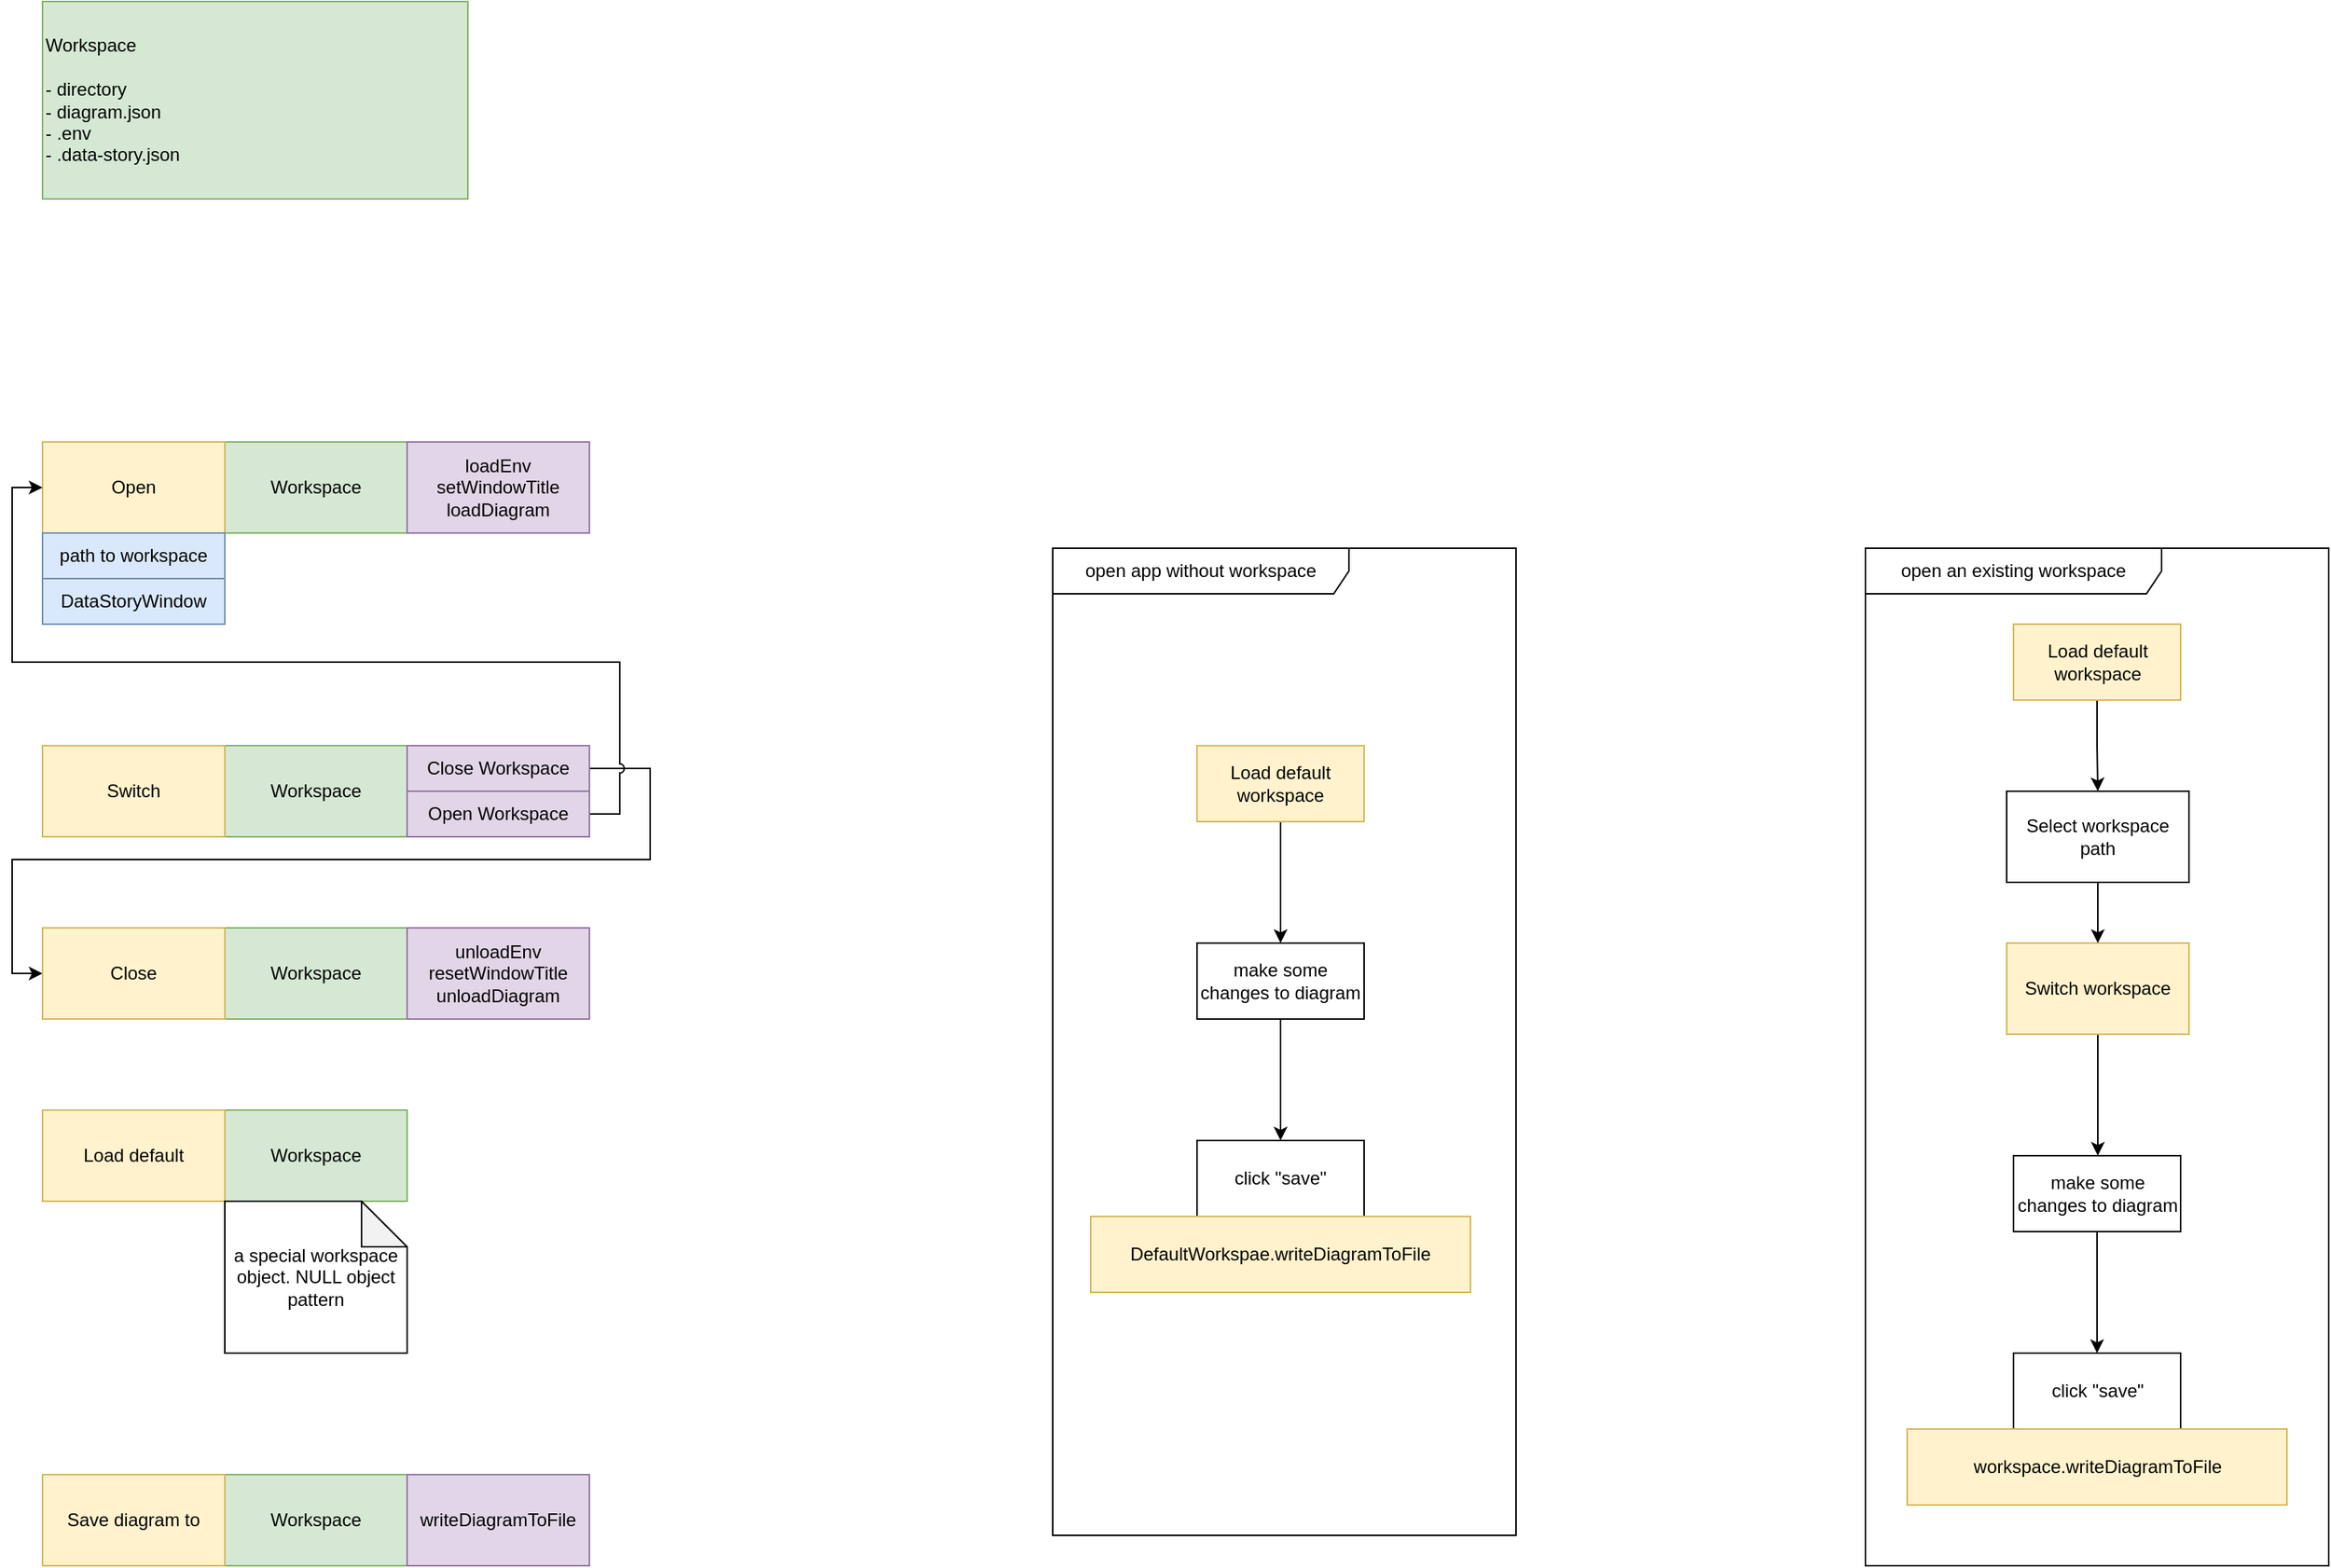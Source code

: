 <mxfile version="24.0.7" type="github" pages="2">
  <diagram name="workspace" id="g_nydXo4ztZp-hx2b2BG">
    <mxGraphModel dx="1630" dy="1995" grid="1" gridSize="10" guides="1" tooltips="1" connect="1" arrows="1" fold="1" page="1" pageScale="1" pageWidth="850" pageHeight="1100" math="0" shadow="0">
      <root>
        <mxCell id="0" />
        <mxCell id="1" parent="0" />
        <mxCell id="Cz59rWMl22EjLUC5MazV-1" value="Workspace&lt;div&gt;&lt;br&gt;&lt;/div&gt;&lt;div&gt;- directory&lt;/div&gt;&lt;div&gt;- diagram.json&lt;/div&gt;&lt;div&gt;- .env&lt;/div&gt;&lt;div&gt;- .data-story.json&lt;/div&gt;" style="rounded=0;whiteSpace=wrap;html=1;fillColor=#d5e8d4;strokeColor=#82b366;align=left;" vertex="1" parent="1">
          <mxGeometry x="40" y="-170" width="280" height="130" as="geometry" />
        </mxCell>
        <mxCell id="Cz59rWMl22EjLUC5MazV-2" value="Workspace" style="rounded=0;whiteSpace=wrap;html=1;fillColor=#d5e8d4;strokeColor=#82b366;" vertex="1" parent="1">
          <mxGeometry x="160" y="120" width="120" height="60" as="geometry" />
        </mxCell>
        <mxCell id="Cz59rWMl22EjLUC5MazV-3" value="Open" style="rounded=0;whiteSpace=wrap;html=1;fillColor=#fff2cc;strokeColor=#d6b656;" vertex="1" parent="1">
          <mxGeometry x="40" y="120" width="120" height="60" as="geometry" />
        </mxCell>
        <mxCell id="Cz59rWMl22EjLUC5MazV-4" value="loadEnv&lt;div&gt;setWindowTitle&lt;/div&gt;&lt;div&gt;loadDiagram&lt;/div&gt;" style="rounded=0;whiteSpace=wrap;html=1;fillColor=#e1d5e7;strokeColor=#9673a6;" vertex="1" parent="1">
          <mxGeometry x="280" y="120" width="120" height="60" as="geometry" />
        </mxCell>
        <mxCell id="Cz59rWMl22EjLUC5MazV-5" value="Workspace" style="rounded=0;whiteSpace=wrap;html=1;fillColor=#d5e8d4;strokeColor=#82b366;" vertex="1" parent="1">
          <mxGeometry x="160" y="320" width="120" height="60" as="geometry" />
        </mxCell>
        <mxCell id="Cz59rWMl22EjLUC5MazV-7" value="Switch" style="rounded=0;whiteSpace=wrap;html=1;fillColor=#fff2cc;strokeColor=#d6b656;" vertex="1" parent="1">
          <mxGeometry x="40" y="320" width="120" height="60" as="geometry" />
        </mxCell>
        <mxCell id="Cz59rWMl22EjLUC5MazV-14" style="edgeStyle=orthogonalEdgeStyle;rounded=0;orthogonalLoop=1;jettySize=auto;html=1;exitX=1;exitY=0.5;exitDx=0;exitDy=0;entryX=0;entryY=0.5;entryDx=0;entryDy=0;jumpStyle=sharp;" edge="1" parent="1" source="Cz59rWMl22EjLUC5MazV-8" target="Cz59rWMl22EjLUC5MazV-12">
          <mxGeometry relative="1" as="geometry">
            <Array as="points">
              <mxPoint x="440" y="335" />
              <mxPoint x="440" y="395" />
              <mxPoint x="20" y="395" />
              <mxPoint x="20" y="470" />
            </Array>
          </mxGeometry>
        </mxCell>
        <mxCell id="Cz59rWMl22EjLUC5MazV-8" value="Close Workspace" style="rounded=0;whiteSpace=wrap;html=1;fillColor=#e1d5e7;strokeColor=#9673a6;" vertex="1" parent="1">
          <mxGeometry x="280" y="320" width="120" height="30" as="geometry" />
        </mxCell>
        <mxCell id="Cz59rWMl22EjLUC5MazV-10" style="edgeStyle=orthogonalEdgeStyle;rounded=0;orthogonalLoop=1;jettySize=auto;html=1;exitX=1;exitY=0.5;exitDx=0;exitDy=0;entryX=0;entryY=0.5;entryDx=0;entryDy=0;jumpStyle=arc;" edge="1" parent="1" source="Cz59rWMl22EjLUC5MazV-9" target="Cz59rWMl22EjLUC5MazV-3">
          <mxGeometry relative="1" as="geometry" />
        </mxCell>
        <mxCell id="Cz59rWMl22EjLUC5MazV-9" value="Open Workspace" style="rounded=0;whiteSpace=wrap;html=1;fillColor=#e1d5e7;strokeColor=#9673a6;" vertex="1" parent="1">
          <mxGeometry x="280" y="350" width="120" height="30" as="geometry" />
        </mxCell>
        <mxCell id="Cz59rWMl22EjLUC5MazV-11" value="Workspace" style="rounded=0;whiteSpace=wrap;html=1;fillColor=#d5e8d4;strokeColor=#82b366;" vertex="1" parent="1">
          <mxGeometry x="160" y="440" width="120" height="60" as="geometry" />
        </mxCell>
        <mxCell id="Cz59rWMl22EjLUC5MazV-12" value="Close" style="rounded=0;whiteSpace=wrap;html=1;fillColor=#fff2cc;strokeColor=#d6b656;" vertex="1" parent="1">
          <mxGeometry x="40" y="440" width="120" height="60" as="geometry" />
        </mxCell>
        <mxCell id="Cz59rWMl22EjLUC5MazV-13" value="unloadEnv&lt;div&gt;resetWindowTitle&lt;/div&gt;&lt;div&gt;unloadDiagram&lt;/div&gt;" style="rounded=0;whiteSpace=wrap;html=1;fillColor=#e1d5e7;strokeColor=#9673a6;" vertex="1" parent="1">
          <mxGeometry x="280" y="440" width="120" height="60" as="geometry" />
        </mxCell>
        <mxCell id="Cz59rWMl22EjLUC5MazV-15" value="Workspace" style="rounded=0;whiteSpace=wrap;html=1;fillColor=#d5e8d4;strokeColor=#82b366;" vertex="1" parent="1">
          <mxGeometry x="160" y="560" width="120" height="60" as="geometry" />
        </mxCell>
        <mxCell id="Cz59rWMl22EjLUC5MazV-16" value="Load default" style="rounded=0;whiteSpace=wrap;html=1;fillColor=#fff2cc;strokeColor=#d6b656;" vertex="1" parent="1">
          <mxGeometry x="40" y="560" width="120" height="60" as="geometry" />
        </mxCell>
        <mxCell id="Cz59rWMl22EjLUC5MazV-17" value="a special workspace object. NULL object pattern" style="shape=note;whiteSpace=wrap;html=1;backgroundOutline=1;darkOpacity=0.05;" vertex="1" parent="1">
          <mxGeometry x="160" y="620" width="120" height="100" as="geometry" />
        </mxCell>
        <mxCell id="Cz59rWMl22EjLUC5MazV-18" value="Workspace" style="rounded=0;whiteSpace=wrap;html=1;fillColor=#d5e8d4;strokeColor=#82b366;" vertex="1" parent="1">
          <mxGeometry x="160" y="800" width="120" height="60" as="geometry" />
        </mxCell>
        <mxCell id="Cz59rWMl22EjLUC5MazV-19" value="Save diagram to" style="rounded=0;whiteSpace=wrap;html=1;fillColor=#fff2cc;strokeColor=#d6b656;" vertex="1" parent="1">
          <mxGeometry x="40" y="800" width="120" height="60" as="geometry" />
        </mxCell>
        <mxCell id="Cz59rWMl22EjLUC5MazV-20" value="writeDiagramToFile" style="rounded=0;whiteSpace=wrap;html=1;fillColor=#e1d5e7;strokeColor=#9673a6;" vertex="1" parent="1">
          <mxGeometry x="280" y="800" width="120" height="60" as="geometry" />
        </mxCell>
        <mxCell id="Cz59rWMl22EjLUC5MazV-23" value="" style="edgeStyle=orthogonalEdgeStyle;rounded=0;orthogonalLoop=1;jettySize=auto;html=1;" edge="1" parent="1" source="Cz59rWMl22EjLUC5MazV-21" target="Cz59rWMl22EjLUC5MazV-22">
          <mxGeometry relative="1" as="geometry" />
        </mxCell>
        <mxCell id="Cz59rWMl22EjLUC5MazV-21" value="Load default workspace" style="html=1;whiteSpace=wrap;fillColor=#fff2cc;strokeColor=#d6b656;" vertex="1" parent="1">
          <mxGeometry x="800" y="320" width="110" height="50" as="geometry" />
        </mxCell>
        <mxCell id="Cz59rWMl22EjLUC5MazV-25" value="" style="edgeStyle=orthogonalEdgeStyle;rounded=0;orthogonalLoop=1;jettySize=auto;html=1;" edge="1" parent="1" source="Cz59rWMl22EjLUC5MazV-22" target="Cz59rWMl22EjLUC5MazV-24">
          <mxGeometry relative="1" as="geometry" />
        </mxCell>
        <mxCell id="Cz59rWMl22EjLUC5MazV-22" value="make some changes to diagram" style="html=1;whiteSpace=wrap;" vertex="1" parent="1">
          <mxGeometry x="800" y="450" width="110" height="50" as="geometry" />
        </mxCell>
        <mxCell id="Cz59rWMl22EjLUC5MazV-24" value="click &quot;save&quot;" style="html=1;whiteSpace=wrap;" vertex="1" parent="1">
          <mxGeometry x="800" y="580" width="110" height="50" as="geometry" />
        </mxCell>
        <mxCell id="Cz59rWMl22EjLUC5MazV-26" value="DefaultWorkspae.writeDiagramToFile" style="html=1;whiteSpace=wrap;fillColor=#fff2cc;strokeColor=#d6b656;" vertex="1" parent="1">
          <mxGeometry x="730" y="630" width="250" height="50" as="geometry" />
        </mxCell>
        <mxCell id="Cz59rWMl22EjLUC5MazV-32" value="open app without workspace" style="shape=umlFrame;whiteSpace=wrap;html=1;pointerEvents=0;width=195;height=30;" vertex="1" parent="1">
          <mxGeometry x="705" y="190" width="305" height="650" as="geometry" />
        </mxCell>
        <mxCell id="Cz59rWMl22EjLUC5MazV-33" value="open an existing workspace" style="shape=umlFrame;whiteSpace=wrap;html=1;pointerEvents=0;width=195;height=30;" vertex="1" parent="1">
          <mxGeometry x="1240" y="190" width="305" height="670" as="geometry" />
        </mxCell>
        <mxCell id="Cz59rWMl22EjLUC5MazV-37" value="" style="edgeStyle=orthogonalEdgeStyle;rounded=0;orthogonalLoop=1;jettySize=auto;html=1;" edge="1" parent="1" source="Cz59rWMl22EjLUC5MazV-34">
          <mxGeometry relative="1" as="geometry">
            <mxPoint x="1393" y="590" as="targetPoint" />
          </mxGeometry>
        </mxCell>
        <mxCell id="Cz59rWMl22EjLUC5MazV-34" value="Switch workspace" style="rounded=0;whiteSpace=wrap;html=1;fillColor=#fff2cc;strokeColor=#d6b656;" vertex="1" parent="1">
          <mxGeometry x="1333" y="450" width="120" height="60" as="geometry" />
        </mxCell>
        <mxCell id="Cz59rWMl22EjLUC5MazV-35" value="path to workspace" style="rounded=0;whiteSpace=wrap;html=1;fillColor=#dae8fc;strokeColor=#6c8ebf;" vertex="1" parent="1">
          <mxGeometry x="40" y="180" width="120" height="30" as="geometry" />
        </mxCell>
        <mxCell id="Cz59rWMl22EjLUC5MazV-40" style="edgeStyle=orthogonalEdgeStyle;rounded=0;orthogonalLoop=1;jettySize=auto;html=1;exitX=0.5;exitY=1;exitDx=0;exitDy=0;entryX=0.5;entryY=0;entryDx=0;entryDy=0;" edge="1" parent="1" source="Cz59rWMl22EjLUC5MazV-38" target="Cz59rWMl22EjLUC5MazV-39">
          <mxGeometry relative="1" as="geometry" />
        </mxCell>
        <mxCell id="Cz59rWMl22EjLUC5MazV-38" value="make some changes to diagram" style="html=1;whiteSpace=wrap;" vertex="1" parent="1">
          <mxGeometry x="1337.5" y="590" width="110" height="50" as="geometry" />
        </mxCell>
        <mxCell id="Cz59rWMl22EjLUC5MazV-39" value="click &quot;save&quot;" style="html=1;whiteSpace=wrap;" vertex="1" parent="1">
          <mxGeometry x="1337.5" y="720" width="110" height="50" as="geometry" />
        </mxCell>
        <mxCell id="Cz59rWMl22EjLUC5MazV-41" value="workspace.writeDiagramToFile" style="html=1;whiteSpace=wrap;fillColor=#fff2cc;strokeColor=#d6b656;" vertex="1" parent="1">
          <mxGeometry x="1267.5" y="770" width="250" height="50" as="geometry" />
        </mxCell>
        <mxCell id="Cz59rWMl22EjLUC5MazV-43" style="edgeStyle=orthogonalEdgeStyle;rounded=0;orthogonalLoop=1;jettySize=auto;html=1;exitX=0.5;exitY=1;exitDx=0;exitDy=0;entryX=0.5;entryY=0;entryDx=0;entryDy=0;" edge="1" parent="1" source="Cz59rWMl22EjLUC5MazV-42" target="Cz59rWMl22EjLUC5MazV-34">
          <mxGeometry relative="1" as="geometry" />
        </mxCell>
        <mxCell id="Cz59rWMl22EjLUC5MazV-42" value="Select workspace&lt;div&gt;path&lt;/div&gt;" style="rounded=0;whiteSpace=wrap;html=1;" vertex="1" parent="1">
          <mxGeometry x="1333" y="350" width="120" height="60" as="geometry" />
        </mxCell>
        <mxCell id="Cz59rWMl22EjLUC5MazV-46" style="edgeStyle=orthogonalEdgeStyle;rounded=0;orthogonalLoop=1;jettySize=auto;html=1;exitX=0.5;exitY=1;exitDx=0;exitDy=0;entryX=0.5;entryY=0;entryDx=0;entryDy=0;" edge="1" parent="1" source="Cz59rWMl22EjLUC5MazV-45" target="Cz59rWMl22EjLUC5MazV-42">
          <mxGeometry relative="1" as="geometry" />
        </mxCell>
        <mxCell id="Cz59rWMl22EjLUC5MazV-45" value="Load default workspace" style="html=1;whiteSpace=wrap;fillColor=#fff2cc;strokeColor=#d6b656;" vertex="1" parent="1">
          <mxGeometry x="1337.5" y="240" width="110" height="50" as="geometry" />
        </mxCell>
        <mxCell id="-Jn9uMr6mj6XvFAj9Fxr-1" value="DataStoryWindow" style="rounded=0;whiteSpace=wrap;html=1;fillColor=#dae8fc;strokeColor=#6c8ebf;" vertex="1" parent="1">
          <mxGeometry x="40" y="210" width="120" height="30" as="geometry" />
        </mxCell>
      </root>
    </mxGraphModel>
  </diagram>
  <diagram id="qMqVtyk_zu3tnloOVSBr" name="DataStoryWindow">
    <mxGraphModel dx="1630" dy="895" grid="1" gridSize="10" guides="1" tooltips="1" connect="1" arrows="1" fold="1" page="1" pageScale="1" pageWidth="850" pageHeight="1100" math="0" shadow="0">
      <root>
        <mxCell id="0" />
        <mxCell id="1" parent="0" />
        <mxCell id="cqZUNgLi1vSfw1ijjYbB-2" value="DataStoryWindow" style="rounded=0;whiteSpace=wrap;html=1;fillColor=#d5e8d4;strokeColor=#82b366;" vertex="1" parent="1">
          <mxGeometry x="160" y="200" width="120" height="60" as="geometry" />
        </mxCell>
        <mxCell id="cqZUNgLi1vSfw1ijjYbB-3" value="Open" style="rounded=0;whiteSpace=wrap;html=1;fillColor=#fff2cc;strokeColor=#d6b656;" vertex="1" parent="1">
          <mxGeometry x="40" y="200" width="120" height="60" as="geometry" />
        </mxCell>
        <mxCell id="cqZUNgLi1vSfw1ijjYbB-4" value="DataStoryWindow" style="rounded=0;whiteSpace=wrap;html=1;fillColor=#d5e8d4;strokeColor=#82b366;" vertex="1" parent="1">
          <mxGeometry x="160" y="390" width="120" height="60" as="geometry" />
        </mxCell>
        <mxCell id="cqZUNgLi1vSfw1ijjYbB-5" value="Close" style="rounded=0;whiteSpace=wrap;html=1;fillColor=#fff2cc;strokeColor=#d6b656;" vertex="1" parent="1">
          <mxGeometry x="40" y="390" width="120" height="60" as="geometry" />
        </mxCell>
        <mxCell id="cqZUNgLi1vSfw1ijjYbB-6" value="&lt;div&gt;createWindow&lt;/div&gt;&lt;div&gt;&lt;span style=&quot;background-color: initial;&quot;&gt;workspace.open(dataStoryWindow)&lt;/span&gt;&lt;br&gt;&lt;/div&gt;" style="rounded=0;whiteSpace=wrap;html=1;fillColor=#e1d5e7;strokeColor=#9673a6;align=left;" vertex="1" parent="1">
          <mxGeometry x="280" y="200" width="240" height="60" as="geometry" />
        </mxCell>
        <mxCell id="cqZUNgLi1vSfw1ijjYbB-7" value="workspace" style="rounded=0;whiteSpace=wrap;html=1;fillColor=#dae8fc;strokeColor=#6c8ebf;" vertex="1" parent="1">
          <mxGeometry x="40" y="260" width="120" height="30" as="geometry" />
        </mxCell>
        <mxCell id="9iwI3naTPrCsCBkSFBth-1" value="DataStoryWindow" style="swimlane;fontStyle=1;align=center;verticalAlign=top;childLayout=stackLayout;horizontal=1;startSize=26;horizontalStack=0;resizeParent=1;resizeParentMax=0;resizeLast=0;collapsible=1;marginBottom=0;whiteSpace=wrap;html=1;fillColor=#d5e8d4;strokeColor=#82b366;" vertex="1" parent="1">
          <mxGeometry x="40" width="240" height="138" as="geometry" />
        </mxCell>
        <mxCell id="9iwI3naTPrCsCBkSFBth-2" value="browserWindow" style="text;strokeColor=none;fillColor=none;align=left;verticalAlign=top;spacingLeft=4;spacingRight=4;overflow=hidden;rotatable=0;points=[[0,0.5],[1,0.5]];portConstraint=eastwest;whiteSpace=wrap;html=1;" vertex="1" parent="9iwI3naTPrCsCBkSFBth-1">
          <mxGeometry y="26" width="240" height="26" as="geometry" />
        </mxCell>
        <mxCell id="cDisYKW0D9Kt_OSdvR4Z-6" value="workspace" style="text;strokeColor=none;fillColor=none;align=left;verticalAlign=top;spacingLeft=4;spacingRight=4;overflow=hidden;rotatable=0;points=[[0,0.5],[1,0.5]];portConstraint=eastwest;whiteSpace=wrap;html=1;" vertex="1" parent="9iwI3naTPrCsCBkSFBth-1">
          <mxGeometry y="52" width="240" height="26" as="geometry" />
        </mxCell>
        <mxCell id="9iwI3naTPrCsCBkSFBth-3" value="" style="line;strokeWidth=1;fillColor=none;align=left;verticalAlign=middle;spacingTop=-1;spacingLeft=3;spacingRight=3;rotatable=0;labelPosition=right;points=[];portConstraint=eastwest;strokeColor=inherit;" vertex="1" parent="9iwI3naTPrCsCBkSFBth-1">
          <mxGeometry y="78" width="240" height="8" as="geometry" />
        </mxCell>
        <mxCell id="9iwI3naTPrCsCBkSFBth-5" value="setTitle(string);" style="text;strokeColor=none;fillColor=none;align=left;verticalAlign=top;spacingLeft=4;spacingRight=4;overflow=hidden;rotatable=0;points=[[0,0.5],[1,0.5]];portConstraint=eastwest;whiteSpace=wrap;html=1;" vertex="1" parent="9iwI3naTPrCsCBkSFBth-1">
          <mxGeometry y="86" width="240" height="26" as="geometry" />
        </mxCell>
        <mxCell id="cDisYKW0D9Kt_OSdvR4Z-5" value="close()" style="text;strokeColor=none;fillColor=none;align=left;verticalAlign=top;spacingLeft=4;spacingRight=4;overflow=hidden;rotatable=0;points=[[0,0.5],[1,0.5]];portConstraint=eastwest;whiteSpace=wrap;html=1;" vertex="1" parent="9iwI3naTPrCsCBkSFBth-1">
          <mxGeometry y="112" width="240" height="26" as="geometry" />
        </mxCell>
        <mxCell id="hpucvAPdwXykVdf3EozG-1" value="&lt;div&gt;workspace.close()&lt;/div&gt;&lt;div&gt;window.close()&lt;/div&gt;" style="rounded=0;whiteSpace=wrap;html=1;fillColor=#e1d5e7;strokeColor=#9673a6;align=left;" vertex="1" parent="1">
          <mxGeometry x="280" y="390" width="240" height="60" as="geometry" />
        </mxCell>
        <mxCell id="hpucvAPdwXykVdf3EozG-2" value="open workspace in empty window" style="shape=umlFrame;whiteSpace=wrap;html=1;pointerEvents=0;width=230;height=30;" vertex="1" parent="1">
          <mxGeometry x="640" y="80" width="320" height="480" as="geometry" />
        </mxCell>
        <mxCell id="hpucvAPdwXykVdf3EozG-5" value="" style="edgeStyle=orthogonalEdgeStyle;rounded=0;orthogonalLoop=1;jettySize=auto;html=1;" edge="1" parent="1" source="hpucvAPdwXykVdf3EozG-3" target="hpucvAPdwXykVdf3EozG-4">
          <mxGeometry relative="1" as="geometry" />
        </mxCell>
        <mxCell id="hpucvAPdwXykVdf3EozG-3" value="open DataStoryWindow" style="html=1;whiteSpace=wrap;" vertex="1" parent="1">
          <mxGeometry x="680" y="120" width="210" height="50" as="geometry" />
        </mxCell>
        <UserObject label="open&lt;a href=&quot;data:page/id,g_nydXo4ztZp-hx2b2BG&quot;&gt;&amp;nbsp;workspace&lt;/a&gt;" id="hpucvAPdwXykVdf3EozG-4">
          <mxCell style="html=1;whiteSpace=wrap;" vertex="1" parent="1">
            <mxGeometry x="680" y="250" width="210" height="50" as="geometry" />
          </mxCell>
        </UserObject>
        <mxCell id="AAm7iNl_1Nf6XmJeaI7e-1" value="open workspace in &lt;b&gt;current &lt;/b&gt;window" style="shape=umlFrame;whiteSpace=wrap;html=1;pointerEvents=0;width=220;height=30;" vertex="1" parent="1">
          <mxGeometry x="1120" y="80" width="300" height="480" as="geometry" />
        </mxCell>
        <mxCell id="AAm7iNl_1Nf6XmJeaI7e-3" value="switch workspace" style="rounded=0;whiteSpace=wrap;html=1;" vertex="1" parent="1">
          <mxGeometry x="1185" y="140" width="180" height="60" as="geometry" />
        </mxCell>
      </root>
    </mxGraphModel>
  </diagram>
</mxfile>
